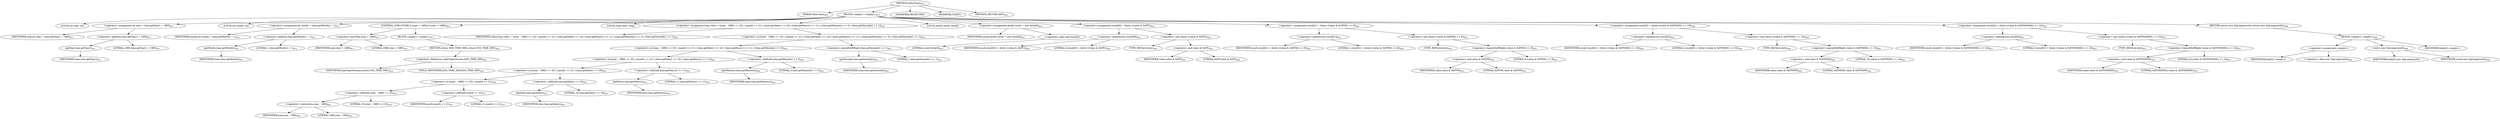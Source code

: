 digraph "toDosTime" {  
"1933" [label = <(METHOD,toDosTime)<SUB>810</SUB>> ]
"1934" [label = <(PARAM,Date time)<SUB>810</SUB>> ]
"1935" [label = <(BLOCK,&lt;empty&gt;,&lt;empty&gt;)<SUB>810</SUB>> ]
"1936" [label = <(LOCAL,int year: int)> ]
"1937" [label = <(&lt;operator&gt;.assignment,int year = time.getYear() + 1900)<SUB>811</SUB>> ]
"1938" [label = <(IDENTIFIER,year,int year = time.getYear() + 1900)<SUB>811</SUB>> ]
"1939" [label = <(&lt;operator&gt;.addition,time.getYear() + 1900)<SUB>811</SUB>> ]
"1940" [label = <(getYear,time.getYear())<SUB>811</SUB>> ]
"1941" [label = <(IDENTIFIER,time,time.getYear())<SUB>811</SUB>> ]
"1942" [label = <(LITERAL,1900,time.getYear() + 1900)<SUB>811</SUB>> ]
"1943" [label = <(LOCAL,int month: int)> ]
"1944" [label = <(&lt;operator&gt;.assignment,int month = time.getMonth() + 1)<SUB>812</SUB>> ]
"1945" [label = <(IDENTIFIER,month,int month = time.getMonth() + 1)<SUB>812</SUB>> ]
"1946" [label = <(&lt;operator&gt;.addition,time.getMonth() + 1)<SUB>812</SUB>> ]
"1947" [label = <(getMonth,time.getMonth())<SUB>812</SUB>> ]
"1948" [label = <(IDENTIFIER,time,time.getMonth())<SUB>812</SUB>> ]
"1949" [label = <(LITERAL,1,time.getMonth() + 1)<SUB>812</SUB>> ]
"1950" [label = <(CONTROL_STRUCTURE,if (year &lt; 1980),if (year &lt; 1980))<SUB>813</SUB>> ]
"1951" [label = <(&lt;operator&gt;.lessThan,year &lt; 1980)<SUB>813</SUB>> ]
"1952" [label = <(IDENTIFIER,year,year &lt; 1980)<SUB>813</SUB>> ]
"1953" [label = <(LITERAL,1980,year &lt; 1980)<SUB>813</SUB>> ]
"1954" [label = <(BLOCK,&lt;empty&gt;,&lt;empty&gt;)<SUB>813</SUB>> ]
"1955" [label = <(RETURN,return DOS_TIME_MIN;,return DOS_TIME_MIN;)<SUB>814</SUB>> ]
"1956" [label = <(&lt;operator&gt;.fieldAccess,ZipOutputStream.DOS_TIME_MIN)<SUB>814</SUB>> ]
"1957" [label = <(IDENTIFIER,ZipOutputStream,return DOS_TIME_MIN;)<SUB>814</SUB>> ]
"1958" [label = <(FIELD_IDENTIFIER,DOS_TIME_MIN,DOS_TIME_MIN)<SUB>814</SUB>> ]
"1959" [label = <(LOCAL,long value: long)> ]
"1960" [label = <(&lt;operator&gt;.assignment,long value = ((year - 1980) &lt;&lt; 25) | (month &lt;&lt; 21) | (time.getDate() &lt;&lt; 16) | (time.getHours() &lt;&lt; 11) | (time.getMinutes() &lt;&lt; 5) | (time.getSeconds() &gt;&gt; 1))<SUB>816</SUB>> ]
"1961" [label = <(IDENTIFIER,value,long value = ((year - 1980) &lt;&lt; 25) | (month &lt;&lt; 21) | (time.getDate() &lt;&lt; 16) | (time.getHours() &lt;&lt; 11) | (time.getMinutes() &lt;&lt; 5) | (time.getSeconds() &gt;&gt; 1))<SUB>816</SUB>> ]
"1962" [label = <(&lt;operator&gt;.or,((year - 1980) &lt;&lt; 25) | (month &lt;&lt; 21) | (time.getDate() &lt;&lt; 16) | (time.getHours() &lt;&lt; 11) | (time.getMinutes() &lt;&lt; 5) | (time.getSeconds() &gt;&gt; 1))<SUB>816</SUB>> ]
"1963" [label = <(&lt;operator&gt;.or,((year - 1980) &lt;&lt; 25) | (month &lt;&lt; 21) | (time.getDate() &lt;&lt; 16) | (time.getHours() &lt;&lt; 11) | (time.getMinutes() &lt;&lt; 5))<SUB>816</SUB>> ]
"1964" [label = <(&lt;operator&gt;.or,((year - 1980) &lt;&lt; 25) | (month &lt;&lt; 21) | (time.getDate() &lt;&lt; 16) | (time.getHours() &lt;&lt; 11))<SUB>816</SUB>> ]
"1965" [label = <(&lt;operator&gt;.or,((year - 1980) &lt;&lt; 25) | (month &lt;&lt; 21) | (time.getDate() &lt;&lt; 16))<SUB>816</SUB>> ]
"1966" [label = <(&lt;operator&gt;.or,((year - 1980) &lt;&lt; 25) | (month &lt;&lt; 21))<SUB>816</SUB>> ]
"1967" [label = <(&lt;operator&gt;.shiftLeft,(year - 1980) &lt;&lt; 25)<SUB>816</SUB>> ]
"1968" [label = <(&lt;operator&gt;.subtraction,year - 1980)<SUB>816</SUB>> ]
"1969" [label = <(IDENTIFIER,year,year - 1980)<SUB>816</SUB>> ]
"1970" [label = <(LITERAL,1980,year - 1980)<SUB>816</SUB>> ]
"1971" [label = <(LITERAL,25,(year - 1980) &lt;&lt; 25)<SUB>816</SUB>> ]
"1972" [label = <(&lt;operator&gt;.shiftLeft,month &lt;&lt; 21)<SUB>817</SUB>> ]
"1973" [label = <(IDENTIFIER,month,month &lt;&lt; 21)<SUB>817</SUB>> ]
"1974" [label = <(LITERAL,21,month &lt;&lt; 21)<SUB>817</SUB>> ]
"1975" [label = <(&lt;operator&gt;.shiftLeft,time.getDate() &lt;&lt; 16)<SUB>818</SUB>> ]
"1976" [label = <(getDate,time.getDate())<SUB>818</SUB>> ]
"1977" [label = <(IDENTIFIER,time,time.getDate())<SUB>818</SUB>> ]
"1978" [label = <(LITERAL,16,time.getDate() &lt;&lt; 16)<SUB>818</SUB>> ]
"1979" [label = <(&lt;operator&gt;.shiftLeft,time.getHours() &lt;&lt; 11)<SUB>819</SUB>> ]
"1980" [label = <(getHours,time.getHours())<SUB>819</SUB>> ]
"1981" [label = <(IDENTIFIER,time,time.getHours())<SUB>819</SUB>> ]
"1982" [label = <(LITERAL,11,time.getHours() &lt;&lt; 11)<SUB>819</SUB>> ]
"1983" [label = <(&lt;operator&gt;.shiftLeft,time.getMinutes() &lt;&lt; 5)<SUB>820</SUB>> ]
"1984" [label = <(getMinutes,time.getMinutes())<SUB>820</SUB>> ]
"1985" [label = <(IDENTIFIER,time,time.getMinutes())<SUB>820</SUB>> ]
"1986" [label = <(LITERAL,5,time.getMinutes() &lt;&lt; 5)<SUB>820</SUB>> ]
"1987" [label = <(&lt;operator&gt;.logicalShiftRight,time.getSeconds() &gt;&gt; 1)<SUB>821</SUB>> ]
"1988" [label = <(getSeconds,time.getSeconds())<SUB>821</SUB>> ]
"1989" [label = <(IDENTIFIER,time,time.getSeconds())<SUB>821</SUB>> ]
"1990" [label = <(LITERAL,1,time.getSeconds() &gt;&gt; 1)<SUB>821</SUB>> ]
"1991" [label = <(LOCAL,byte[] result: byte[])> ]
"1992" [label = <(&lt;operator&gt;.assignment,byte[] result = new byte[4])<SUB>823</SUB>> ]
"1993" [label = <(IDENTIFIER,result,byte[] result = new byte[4])<SUB>823</SUB>> ]
"1994" [label = <(&lt;operator&gt;.alloc,new byte[4])> ]
"1995" [label = <(LITERAL,4,new byte[4])<SUB>823</SUB>> ]
"1996" [label = <(&lt;operator&gt;.assignment,result[0] = (byte) ((value &amp; 0xFF)))<SUB>824</SUB>> ]
"1997" [label = <(&lt;operator&gt;.indexAccess,result[0])<SUB>824</SUB>> ]
"1998" [label = <(IDENTIFIER,result,result[0] = (byte) ((value &amp; 0xFF)))<SUB>824</SUB>> ]
"1999" [label = <(LITERAL,0,result[0] = (byte) ((value &amp; 0xFF)))<SUB>824</SUB>> ]
"2000" [label = <(&lt;operator&gt;.cast,(byte) ((value &amp; 0xFF)))<SUB>824</SUB>> ]
"2001" [label = <(TYPE_REF,byte,byte)<SUB>824</SUB>> ]
"2002" [label = <(&lt;operator&gt;.and,value &amp; 0xFF)<SUB>824</SUB>> ]
"2003" [label = <(IDENTIFIER,value,value &amp; 0xFF)<SUB>824</SUB>> ]
"2004" [label = <(LITERAL,0xFF,value &amp; 0xFF)<SUB>824</SUB>> ]
"2005" [label = <(&lt;operator&gt;.assignment,result[1] = (byte) ((value &amp; 0xFF00) &gt;&gt; 8))<SUB>825</SUB>> ]
"2006" [label = <(&lt;operator&gt;.indexAccess,result[1])<SUB>825</SUB>> ]
"2007" [label = <(IDENTIFIER,result,result[1] = (byte) ((value &amp; 0xFF00) &gt;&gt; 8))<SUB>825</SUB>> ]
"2008" [label = <(LITERAL,1,result[1] = (byte) ((value &amp; 0xFF00) &gt;&gt; 8))<SUB>825</SUB>> ]
"2009" [label = <(&lt;operator&gt;.cast,(byte) ((value &amp; 0xFF00) &gt;&gt; 8))<SUB>825</SUB>> ]
"2010" [label = <(TYPE_REF,byte,byte)<SUB>825</SUB>> ]
"2011" [label = <(&lt;operator&gt;.logicalShiftRight,(value &amp; 0xFF00) &gt;&gt; 8)<SUB>825</SUB>> ]
"2012" [label = <(&lt;operator&gt;.and,value &amp; 0xFF00)<SUB>825</SUB>> ]
"2013" [label = <(IDENTIFIER,value,value &amp; 0xFF00)<SUB>825</SUB>> ]
"2014" [label = <(LITERAL,0xFF00,value &amp; 0xFF00)<SUB>825</SUB>> ]
"2015" [label = <(LITERAL,8,(value &amp; 0xFF00) &gt;&gt; 8)<SUB>825</SUB>> ]
"2016" [label = <(&lt;operator&gt;.assignment,result[2] = (byte) ((value &amp; 0xFF0000) &gt;&gt; 16))<SUB>826</SUB>> ]
"2017" [label = <(&lt;operator&gt;.indexAccess,result[2])<SUB>826</SUB>> ]
"2018" [label = <(IDENTIFIER,result,result[2] = (byte) ((value &amp; 0xFF0000) &gt;&gt; 16))<SUB>826</SUB>> ]
"2019" [label = <(LITERAL,2,result[2] = (byte) ((value &amp; 0xFF0000) &gt;&gt; 16))<SUB>826</SUB>> ]
"2020" [label = <(&lt;operator&gt;.cast,(byte) ((value &amp; 0xFF0000) &gt;&gt; 16))<SUB>826</SUB>> ]
"2021" [label = <(TYPE_REF,byte,byte)<SUB>826</SUB>> ]
"2022" [label = <(&lt;operator&gt;.logicalShiftRight,(value &amp; 0xFF0000) &gt;&gt; 16)<SUB>826</SUB>> ]
"2023" [label = <(&lt;operator&gt;.and,value &amp; 0xFF0000)<SUB>826</SUB>> ]
"2024" [label = <(IDENTIFIER,value,value &amp; 0xFF0000)<SUB>826</SUB>> ]
"2025" [label = <(LITERAL,0xFF0000,value &amp; 0xFF0000)<SUB>826</SUB>> ]
"2026" [label = <(LITERAL,16,(value &amp; 0xFF0000) &gt;&gt; 16)<SUB>826</SUB>> ]
"2027" [label = <(&lt;operator&gt;.assignment,result[3] = (byte) ((value &amp; 0xFF000000L) &gt;&gt; 24))<SUB>827</SUB>> ]
"2028" [label = <(&lt;operator&gt;.indexAccess,result[3])<SUB>827</SUB>> ]
"2029" [label = <(IDENTIFIER,result,result[3] = (byte) ((value &amp; 0xFF000000L) &gt;&gt; 24))<SUB>827</SUB>> ]
"2030" [label = <(LITERAL,3,result[3] = (byte) ((value &amp; 0xFF000000L) &gt;&gt; 24))<SUB>827</SUB>> ]
"2031" [label = <(&lt;operator&gt;.cast,(byte) ((value &amp; 0xFF000000L) &gt;&gt; 24))<SUB>827</SUB>> ]
"2032" [label = <(TYPE_REF,byte,byte)<SUB>827</SUB>> ]
"2033" [label = <(&lt;operator&gt;.logicalShiftRight,(value &amp; 0xFF000000L) &gt;&gt; 24)<SUB>827</SUB>> ]
"2034" [label = <(&lt;operator&gt;.and,value &amp; 0xFF000000L)<SUB>827</SUB>> ]
"2035" [label = <(IDENTIFIER,value,value &amp; 0xFF000000L)<SUB>827</SUB>> ]
"2036" [label = <(LITERAL,0xFF000000L,value &amp; 0xFF000000L)<SUB>827</SUB>> ]
"2037" [label = <(LITERAL,24,(value &amp; 0xFF000000L) &gt;&gt; 24)<SUB>827</SUB>> ]
"2038" [label = <(RETURN,return new ZipLong(result);,return new ZipLong(result);)<SUB>828</SUB>> ]
"2039" [label = <(BLOCK,&lt;empty&gt;,&lt;empty&gt;)<SUB>828</SUB>> ]
"2040" [label = <(&lt;operator&gt;.assignment,&lt;empty&gt;)> ]
"2041" [label = <(IDENTIFIER,$obj52,&lt;empty&gt;)> ]
"2042" [label = <(&lt;operator&gt;.alloc,new ZipLong(result))<SUB>828</SUB>> ]
"2043" [label = <(&lt;init&gt;,new ZipLong(result))<SUB>828</SUB>> ]
"2044" [label = <(IDENTIFIER,$obj52,new ZipLong(result))> ]
"2045" [label = <(IDENTIFIER,result,new ZipLong(result))<SUB>828</SUB>> ]
"2046" [label = <(IDENTIFIER,$obj52,&lt;empty&gt;)> ]
"2047" [label = <(MODIFIER,PROTECTED)> ]
"2048" [label = <(MODIFIER,STATIC)> ]
"2049" [label = <(METHOD_RETURN,ANY)<SUB>810</SUB>> ]
  "1933" -> "1934" 
  "1933" -> "1935" 
  "1933" -> "2047" 
  "1933" -> "2048" 
  "1933" -> "2049" 
  "1935" -> "1936" 
  "1935" -> "1937" 
  "1935" -> "1943" 
  "1935" -> "1944" 
  "1935" -> "1950" 
  "1935" -> "1959" 
  "1935" -> "1960" 
  "1935" -> "1991" 
  "1935" -> "1992" 
  "1935" -> "1996" 
  "1935" -> "2005" 
  "1935" -> "2016" 
  "1935" -> "2027" 
  "1935" -> "2038" 
  "1937" -> "1938" 
  "1937" -> "1939" 
  "1939" -> "1940" 
  "1939" -> "1942" 
  "1940" -> "1941" 
  "1944" -> "1945" 
  "1944" -> "1946" 
  "1946" -> "1947" 
  "1946" -> "1949" 
  "1947" -> "1948" 
  "1950" -> "1951" 
  "1950" -> "1954" 
  "1951" -> "1952" 
  "1951" -> "1953" 
  "1954" -> "1955" 
  "1955" -> "1956" 
  "1956" -> "1957" 
  "1956" -> "1958" 
  "1960" -> "1961" 
  "1960" -> "1962" 
  "1962" -> "1963" 
  "1962" -> "1987" 
  "1963" -> "1964" 
  "1963" -> "1983" 
  "1964" -> "1965" 
  "1964" -> "1979" 
  "1965" -> "1966" 
  "1965" -> "1975" 
  "1966" -> "1967" 
  "1966" -> "1972" 
  "1967" -> "1968" 
  "1967" -> "1971" 
  "1968" -> "1969" 
  "1968" -> "1970" 
  "1972" -> "1973" 
  "1972" -> "1974" 
  "1975" -> "1976" 
  "1975" -> "1978" 
  "1976" -> "1977" 
  "1979" -> "1980" 
  "1979" -> "1982" 
  "1980" -> "1981" 
  "1983" -> "1984" 
  "1983" -> "1986" 
  "1984" -> "1985" 
  "1987" -> "1988" 
  "1987" -> "1990" 
  "1988" -> "1989" 
  "1992" -> "1993" 
  "1992" -> "1994" 
  "1994" -> "1995" 
  "1996" -> "1997" 
  "1996" -> "2000" 
  "1997" -> "1998" 
  "1997" -> "1999" 
  "2000" -> "2001" 
  "2000" -> "2002" 
  "2002" -> "2003" 
  "2002" -> "2004" 
  "2005" -> "2006" 
  "2005" -> "2009" 
  "2006" -> "2007" 
  "2006" -> "2008" 
  "2009" -> "2010" 
  "2009" -> "2011" 
  "2011" -> "2012" 
  "2011" -> "2015" 
  "2012" -> "2013" 
  "2012" -> "2014" 
  "2016" -> "2017" 
  "2016" -> "2020" 
  "2017" -> "2018" 
  "2017" -> "2019" 
  "2020" -> "2021" 
  "2020" -> "2022" 
  "2022" -> "2023" 
  "2022" -> "2026" 
  "2023" -> "2024" 
  "2023" -> "2025" 
  "2027" -> "2028" 
  "2027" -> "2031" 
  "2028" -> "2029" 
  "2028" -> "2030" 
  "2031" -> "2032" 
  "2031" -> "2033" 
  "2033" -> "2034" 
  "2033" -> "2037" 
  "2034" -> "2035" 
  "2034" -> "2036" 
  "2038" -> "2039" 
  "2039" -> "2040" 
  "2039" -> "2043" 
  "2039" -> "2046" 
  "2040" -> "2041" 
  "2040" -> "2042" 
  "2043" -> "2044" 
  "2043" -> "2045" 
}
